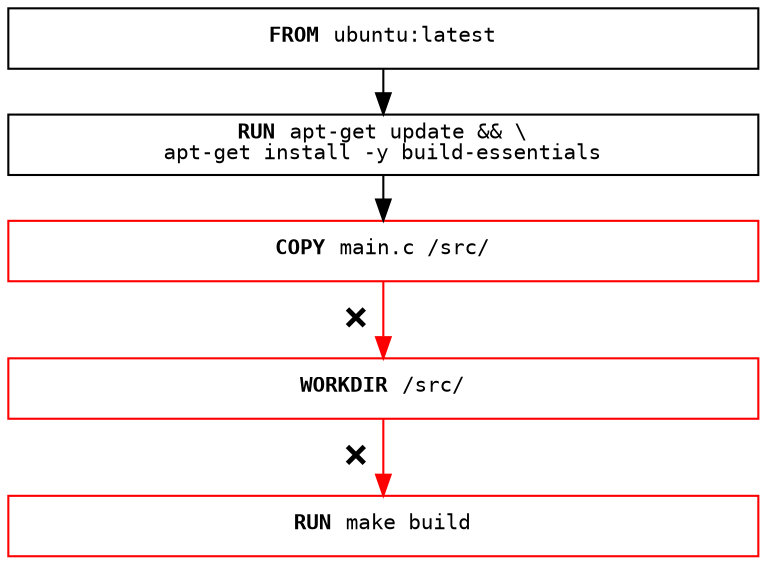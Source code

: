 // dot -Tsvg ./cache-invalidate-rest.dot > ./cache-invalidate-rest.svg
digraph {
  rankdir="LR";
  nodesep=0.3;
  edge[minlen=0];
  bgcolor="#00000000";
  node [ shape=rect, width=5, height=0.4, fontname=monospace, fontsize=10 ];

  from [ label = <<B>FROM </B>ubuntu:latest> ];
  deps [ label = <<B>RUN </B>apt-get update &amp;&amp; \\<br/>apt-get install -y build-essentials> ];
  copy [ label = <<B>COPY </B>main.c /src/>, color = "red" ];
  workdir [ label = <<B>WORKDIR </B>/src/>, color = "red" ];
  build [ label = <<B>RUN </B>make build>, color = "red" ];
  
  from -> deps;
  deps -> copy;
  copy -> workdir [ color = "red", label = " ❌  " ];
  workdir -> build [ color = "red", label = " ❌  " ];
}
